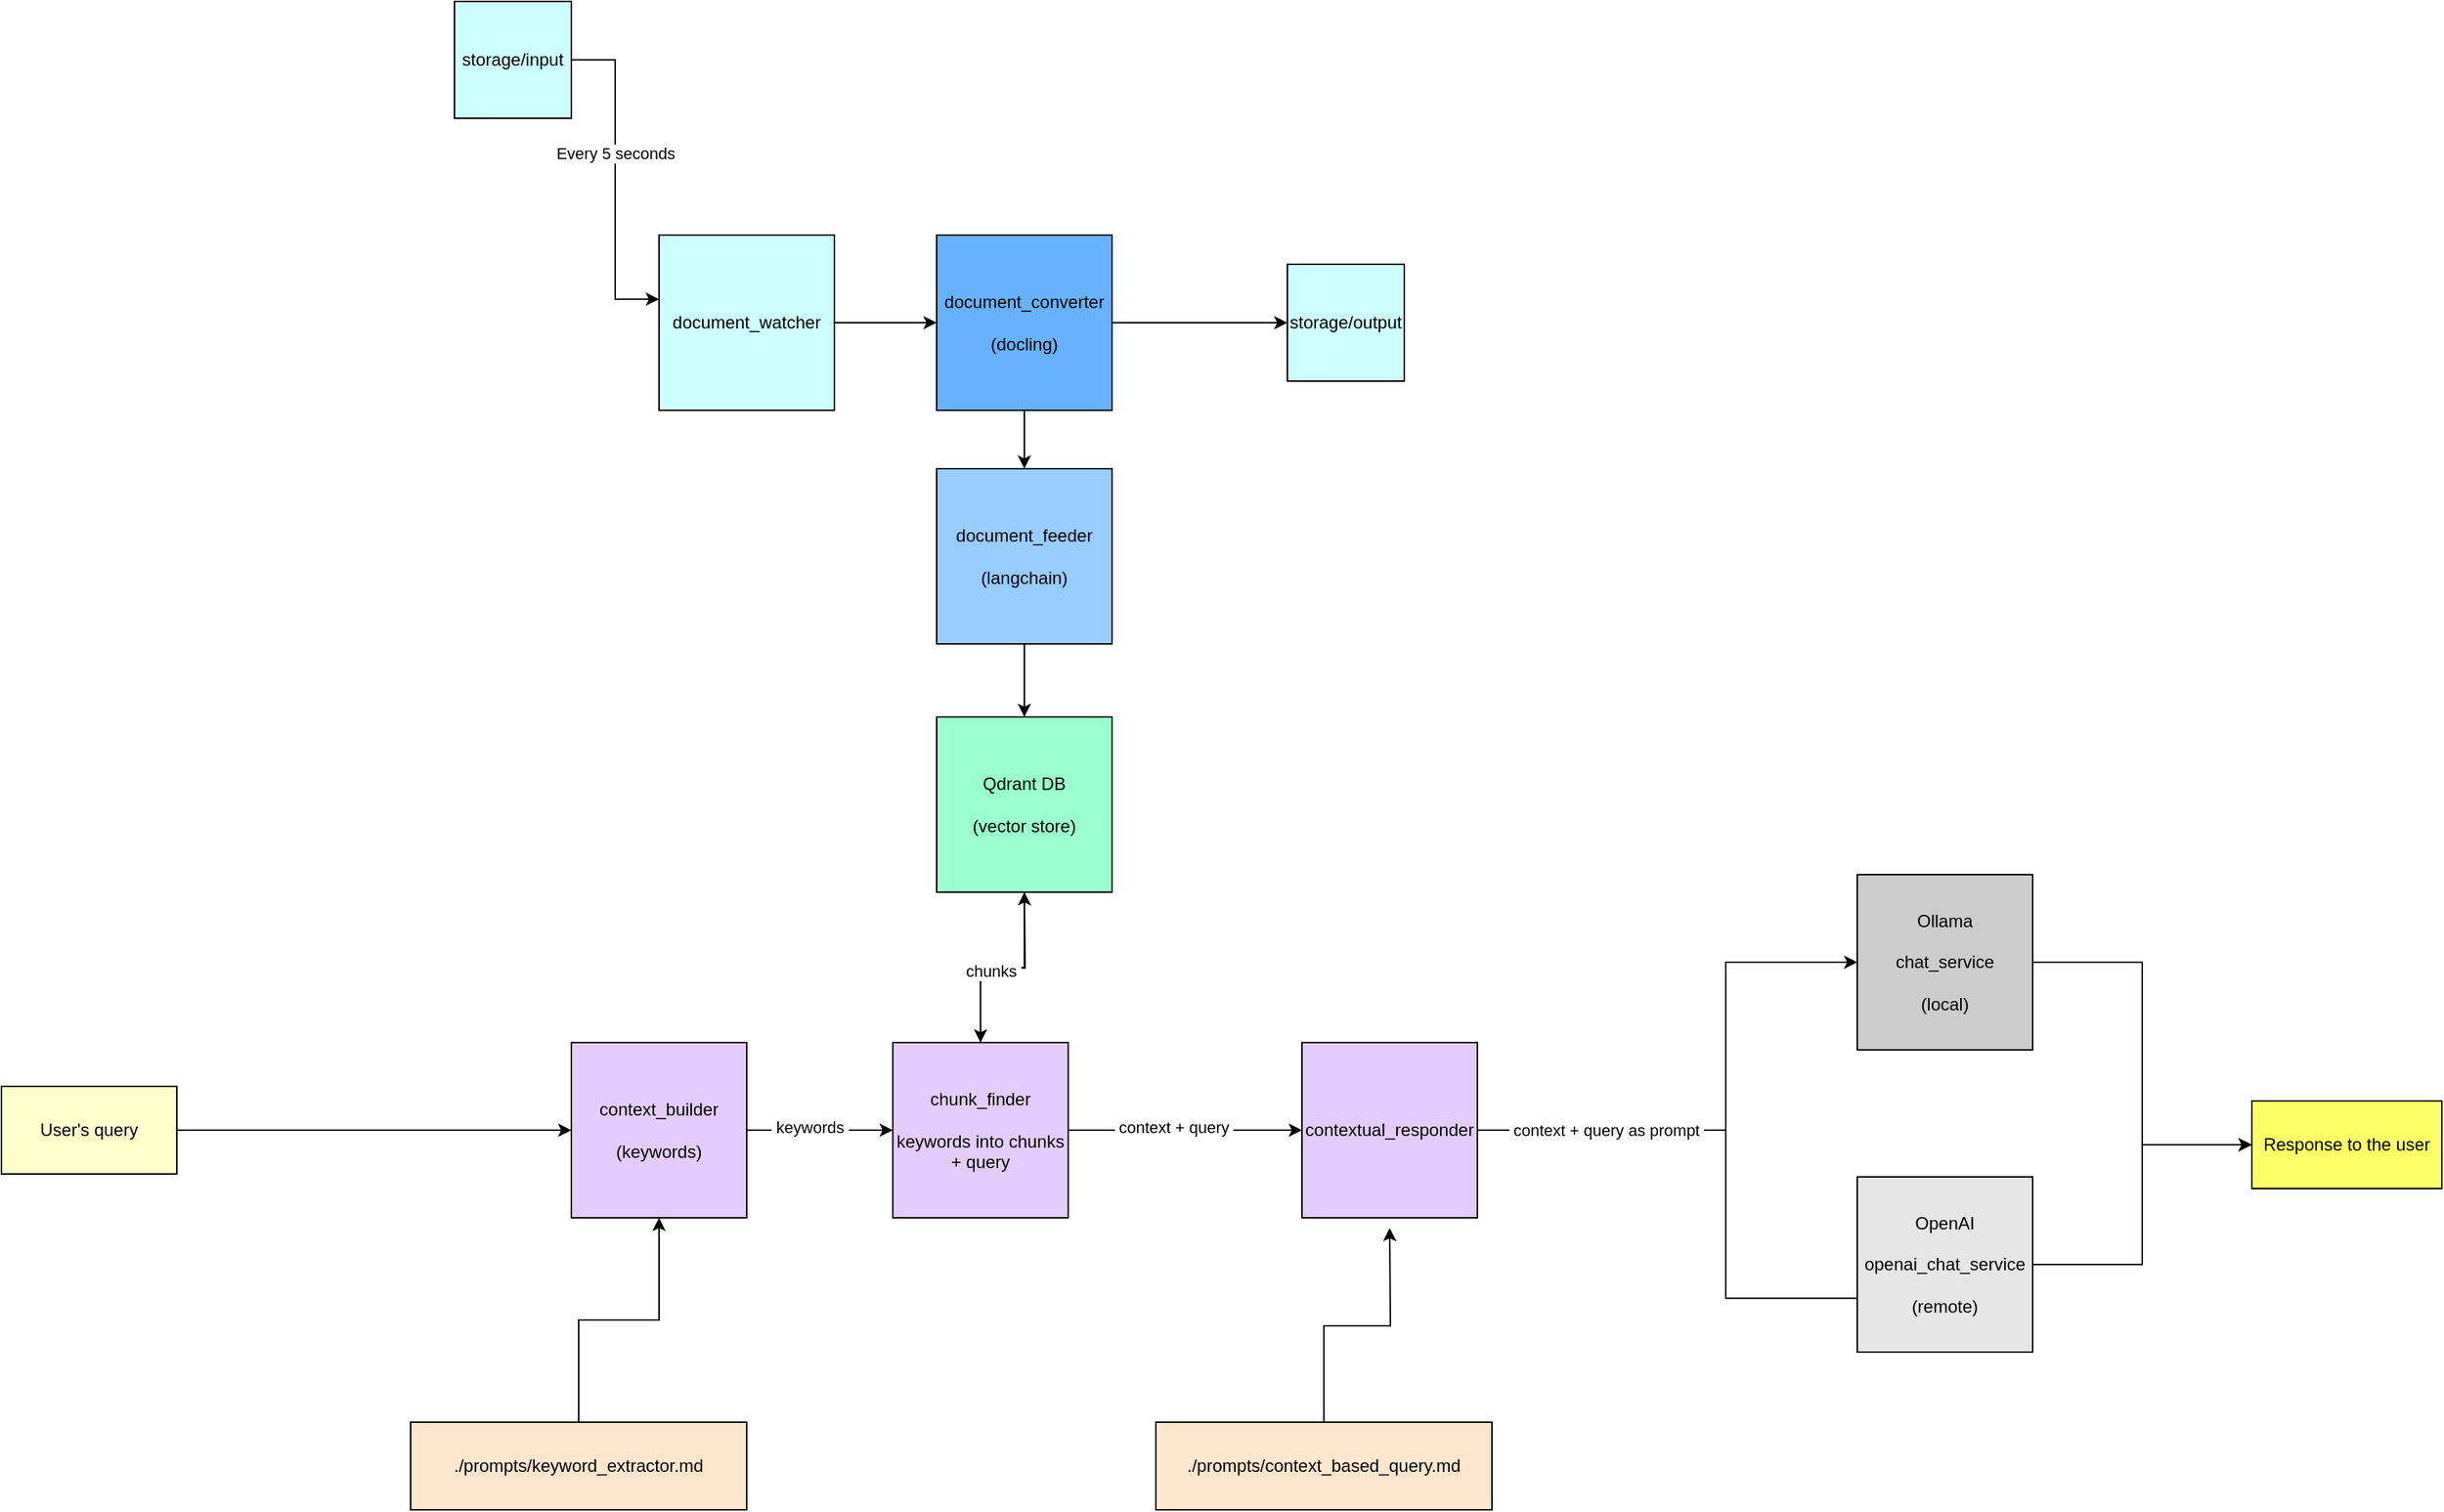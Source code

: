 <mxfile version="26.1.3">
  <diagram name="Page-1" id="XM1ZBGawyxWEK0_NPWgL">
    <mxGraphModel dx="2152" dy="791" grid="1" gridSize="10" guides="1" tooltips="1" connect="1" arrows="1" fold="1" page="1" pageScale="1" pageWidth="850" pageHeight="1100" math="0" shadow="0">
      <root>
        <mxCell id="0" />
        <mxCell id="1" parent="0" />
        <mxCell id="p0HgQfepdq-ZQboofAV0-19" style="edgeStyle=orthogonalEdgeStyle;rounded=0;orthogonalLoop=1;jettySize=auto;html=1;entryX=0.5;entryY=0;entryDx=0;entryDy=0;" edge="1" parent="1" source="p0HgQfepdq-ZQboofAV0-1" target="p0HgQfepdq-ZQboofAV0-11">
          <mxGeometry relative="1" as="geometry" />
        </mxCell>
        <mxCell id="p0HgQfepdq-ZQboofAV0-1" value="document_feeder&lt;div&gt;&lt;br&gt;&lt;/div&gt;&lt;div&gt;(langchain)&lt;/div&gt;" style="whiteSpace=wrap;html=1;aspect=fixed;fillColor=#99CCFF;" vertex="1" parent="1">
          <mxGeometry x="290" y="320" width="120" height="120" as="geometry" />
        </mxCell>
        <mxCell id="p0HgQfepdq-ZQboofAV0-14" style="edgeStyle=orthogonalEdgeStyle;rounded=0;orthogonalLoop=1;jettySize=auto;html=1;fillColor=#CCFFFF;" edge="1" parent="1" source="p0HgQfepdq-ZQboofAV0-2" target="p0HgQfepdq-ZQboofAV0-13">
          <mxGeometry relative="1" as="geometry" />
        </mxCell>
        <mxCell id="p0HgQfepdq-ZQboofAV0-2" value="document_watcher" style="whiteSpace=wrap;html=1;aspect=fixed;fillColor=#CCFFFF;" vertex="1" parent="1">
          <mxGeometry x="100" y="160" width="120" height="120" as="geometry" />
        </mxCell>
        <mxCell id="p0HgQfepdq-ZQboofAV0-4" value="storage/output" style="whiteSpace=wrap;html=1;aspect=fixed;fillColor=#CCFFFF;" vertex="1" parent="1">
          <mxGeometry x="530" y="180" width="80" height="80" as="geometry" />
        </mxCell>
        <mxCell id="p0HgQfepdq-ZQboofAV0-5" value="storage/input" style="whiteSpace=wrap;html=1;aspect=fixed;fillColor=#CCFFFF;" vertex="1" parent="1">
          <mxGeometry x="-40" width="80" height="80" as="geometry" />
        </mxCell>
        <mxCell id="p0HgQfepdq-ZQboofAV0-6" style="edgeStyle=orthogonalEdgeStyle;rounded=0;orthogonalLoop=1;jettySize=auto;html=1;entryX=0;entryY=0.366;entryDx=0;entryDy=0;entryPerimeter=0;fillColor=#CCFFFF;" edge="1" parent="1" source="p0HgQfepdq-ZQboofAV0-5" target="p0HgQfepdq-ZQboofAV0-2">
          <mxGeometry relative="1" as="geometry" />
        </mxCell>
        <mxCell id="p0HgQfepdq-ZQboofAV0-9" value="&amp;nbsp;Every 5 seconds&amp;nbsp;" style="edgeLabel;html=1;align=center;verticalAlign=middle;resizable=0;points=[];fillColor=#CCFFFF;" vertex="1" connectable="0" parent="p0HgQfepdq-ZQboofAV0-6">
          <mxGeometry x="-0.163" relative="1" as="geometry">
            <mxPoint as="offset" />
          </mxGeometry>
        </mxCell>
        <mxCell id="p0HgQfepdq-ZQboofAV0-44" style="edgeStyle=orthogonalEdgeStyle;rounded=0;orthogonalLoop=1;jettySize=auto;html=1;entryX=0.5;entryY=0;entryDx=0;entryDy=0;" edge="1" parent="1" source="p0HgQfepdq-ZQboofAV0-11" target="p0HgQfepdq-ZQboofAV0-41">
          <mxGeometry relative="1" as="geometry" />
        </mxCell>
        <mxCell id="p0HgQfepdq-ZQboofAV0-11" value="Qdrant DB&lt;div&gt;&lt;br&gt;&lt;div&gt;(vector store)&lt;/div&gt;&lt;/div&gt;" style="whiteSpace=wrap;html=1;aspect=fixed;fillColor=#99FFCC;" vertex="1" parent="1">
          <mxGeometry x="290" y="490" width="120" height="120" as="geometry" />
        </mxCell>
        <mxCell id="p0HgQfepdq-ZQboofAV0-15" style="edgeStyle=orthogonalEdgeStyle;rounded=0;orthogonalLoop=1;jettySize=auto;html=1;fillColor=#CCFFFF;" edge="1" parent="1" source="p0HgQfepdq-ZQboofAV0-13" target="p0HgQfepdq-ZQboofAV0-4">
          <mxGeometry relative="1" as="geometry" />
        </mxCell>
        <mxCell id="p0HgQfepdq-ZQboofAV0-16" style="edgeStyle=orthogonalEdgeStyle;rounded=0;orthogonalLoop=1;jettySize=auto;html=1;entryX=0.5;entryY=0;entryDx=0;entryDy=0;fillColor=#CCFFFF;" edge="1" parent="1" source="p0HgQfepdq-ZQboofAV0-13" target="p0HgQfepdq-ZQboofAV0-1">
          <mxGeometry relative="1" as="geometry" />
        </mxCell>
        <mxCell id="p0HgQfepdq-ZQboofAV0-13" value="document_converter&lt;div&gt;&lt;br&gt;&lt;/div&gt;&lt;div&gt;(docling)&lt;/div&gt;" style="whiteSpace=wrap;html=1;aspect=fixed;fillColor=#66B2FF;" vertex="1" parent="1">
          <mxGeometry x="290" y="160" width="120" height="120" as="geometry" />
        </mxCell>
        <mxCell id="p0HgQfepdq-ZQboofAV0-42" style="edgeStyle=orthogonalEdgeStyle;rounded=0;orthogonalLoop=1;jettySize=auto;html=1;entryX=0;entryY=0.5;entryDx=0;entryDy=0;" edge="1" parent="1" source="p0HgQfepdq-ZQboofAV0-20" target="p0HgQfepdq-ZQboofAV0-41">
          <mxGeometry relative="1" as="geometry" />
        </mxCell>
        <mxCell id="p0HgQfepdq-ZQboofAV0-48" value="&amp;nbsp;keywords&amp;nbsp;" style="edgeLabel;html=1;align=center;verticalAlign=middle;resizable=0;points=[];" vertex="1" connectable="0" parent="p0HgQfepdq-ZQboofAV0-42">
          <mxGeometry x="-0.155" y="2" relative="1" as="geometry">
            <mxPoint as="offset" />
          </mxGeometry>
        </mxCell>
        <mxCell id="p0HgQfepdq-ZQboofAV0-20" value="context_builder&lt;div&gt;&lt;br&gt;&lt;/div&gt;&lt;div&gt;(keywords)&lt;/div&gt;" style="whiteSpace=wrap;html=1;aspect=fixed;fillColor=#E5CCFF;" vertex="1" parent="1">
          <mxGeometry x="40" y="713" width="120" height="120" as="geometry" />
        </mxCell>
        <mxCell id="p0HgQfepdq-ZQboofAV0-24" style="edgeStyle=orthogonalEdgeStyle;rounded=0;orthogonalLoop=1;jettySize=auto;html=1;entryX=0;entryY=0.5;entryDx=0;entryDy=0;" edge="1" parent="1" source="p0HgQfepdq-ZQboofAV0-21" target="p0HgQfepdq-ZQboofAV0-22">
          <mxGeometry relative="1" as="geometry">
            <Array as="points">
              <mxPoint x="830" y="773" />
              <mxPoint x="830" y="658" />
            </Array>
          </mxGeometry>
        </mxCell>
        <mxCell id="p0HgQfepdq-ZQboofAV0-25" style="edgeStyle=orthogonalEdgeStyle;rounded=0;orthogonalLoop=1;jettySize=auto;html=1;" edge="1" parent="1" source="p0HgQfepdq-ZQboofAV0-21">
          <mxGeometry relative="1" as="geometry">
            <mxPoint x="990" y="888.059" as="targetPoint" />
            <Array as="points">
              <mxPoint x="830" y="773" />
              <mxPoint x="830" y="888" />
            </Array>
          </mxGeometry>
        </mxCell>
        <mxCell id="p0HgQfepdq-ZQboofAV0-26" value="&amp;nbsp;context + query as prompt&amp;nbsp;" style="edgeLabel;html=1;align=center;verticalAlign=middle;resizable=0;points=[];" vertex="1" connectable="0" parent="p0HgQfepdq-ZQboofAV0-25">
          <mxGeometry x="-0.795" y="3" relative="1" as="geometry">
            <mxPoint x="42" y="3" as="offset" />
          </mxGeometry>
        </mxCell>
        <mxCell id="p0HgQfepdq-ZQboofAV0-21" value="contextual_responder" style="whiteSpace=wrap;html=1;aspect=fixed;fillColor=#E5CCFF;" vertex="1" parent="1">
          <mxGeometry x="540" y="713" width="120" height="120" as="geometry" />
        </mxCell>
        <mxCell id="p0HgQfepdq-ZQboofAV0-30" style="edgeStyle=orthogonalEdgeStyle;rounded=0;orthogonalLoop=1;jettySize=auto;html=1;entryX=0;entryY=0.5;entryDx=0;entryDy=0;" edge="1" parent="1" source="p0HgQfepdq-ZQboofAV0-22" target="p0HgQfepdq-ZQboofAV0-29">
          <mxGeometry relative="1" as="geometry" />
        </mxCell>
        <mxCell id="p0HgQfepdq-ZQboofAV0-22" value="Ollama&lt;div&gt;&lt;br&gt;&lt;/div&gt;&lt;div&gt;chat_service&lt;br&gt;&lt;div&gt;&lt;br&gt;&lt;/div&gt;&lt;div&gt;(local)&lt;/div&gt;&lt;/div&gt;" style="whiteSpace=wrap;html=1;aspect=fixed;fillColor=#CCCCCC;" vertex="1" parent="1">
          <mxGeometry x="920" y="598" width="120" height="120" as="geometry" />
        </mxCell>
        <mxCell id="p0HgQfepdq-ZQboofAV0-31" style="edgeStyle=orthogonalEdgeStyle;rounded=0;orthogonalLoop=1;jettySize=auto;html=1;entryX=0;entryY=0.5;entryDx=0;entryDy=0;" edge="1" parent="1" source="p0HgQfepdq-ZQboofAV0-23" target="p0HgQfepdq-ZQboofAV0-29">
          <mxGeometry relative="1" as="geometry" />
        </mxCell>
        <mxCell id="p0HgQfepdq-ZQboofAV0-23" value="OpenAI&lt;div&gt;&lt;br&gt;&lt;/div&gt;&lt;div&gt;openai_chat_service&lt;br&gt;&lt;div&gt;&lt;br&gt;&lt;/div&gt;&lt;div&gt;(remote)&lt;/div&gt;&lt;/div&gt;" style="whiteSpace=wrap;html=1;aspect=fixed;fillColor=#E6E6E6;" vertex="1" parent="1">
          <mxGeometry x="920" y="805" width="120" height="120" as="geometry" />
        </mxCell>
        <mxCell id="p0HgQfepdq-ZQboofAV0-29" value="Response to the user" style="rounded=0;whiteSpace=wrap;html=1;fillColor=#FFFF66;" vertex="1" parent="1">
          <mxGeometry x="1190" y="753" width="130" height="60" as="geometry" />
        </mxCell>
        <mxCell id="p0HgQfepdq-ZQboofAV0-33" style="edgeStyle=orthogonalEdgeStyle;rounded=0;orthogonalLoop=1;jettySize=auto;html=1;entryX=0;entryY=0.5;entryDx=0;entryDy=0;" edge="1" parent="1" source="p0HgQfepdq-ZQboofAV0-32" target="p0HgQfepdq-ZQboofAV0-20">
          <mxGeometry relative="1" as="geometry" />
        </mxCell>
        <mxCell id="p0HgQfepdq-ZQboofAV0-32" value="User&#39;s query" style="rounded=0;whiteSpace=wrap;html=1;fillColor=#FFFFCC;" vertex="1" parent="1">
          <mxGeometry x="-350" y="743" width="120" height="60" as="geometry" />
        </mxCell>
        <mxCell id="p0HgQfepdq-ZQboofAV0-36" style="edgeStyle=orthogonalEdgeStyle;rounded=0;orthogonalLoop=1;jettySize=auto;html=1;" edge="1" parent="1" source="p0HgQfepdq-ZQboofAV0-35" target="p0HgQfepdq-ZQboofAV0-20">
          <mxGeometry relative="1" as="geometry" />
        </mxCell>
        <mxCell id="p0HgQfepdq-ZQboofAV0-35" value="./prompts/keyword_extractor.md" style="rounded=0;whiteSpace=wrap;html=1;fillColor=#FFE6CC;" vertex="1" parent="1">
          <mxGeometry x="-70" y="973" width="230" height="60" as="geometry" />
        </mxCell>
        <mxCell id="p0HgQfepdq-ZQboofAV0-73" style="edgeStyle=orthogonalEdgeStyle;rounded=0;orthogonalLoop=1;jettySize=auto;html=1;" edge="1" parent="1" source="p0HgQfepdq-ZQboofAV0-37">
          <mxGeometry relative="1" as="geometry">
            <mxPoint x="600" y="840" as="targetPoint" />
          </mxGeometry>
        </mxCell>
        <mxCell id="p0HgQfepdq-ZQboofAV0-37" value="./prompts/context_based_query.md" style="rounded=0;whiteSpace=wrap;html=1;fillColor=#FFE6CC;" vertex="1" parent="1">
          <mxGeometry x="440" y="973" width="230" height="60" as="geometry" />
        </mxCell>
        <mxCell id="p0HgQfepdq-ZQboofAV0-46" style="edgeStyle=orthogonalEdgeStyle;rounded=0;orthogonalLoop=1;jettySize=auto;html=1;" edge="1" parent="1" source="p0HgQfepdq-ZQboofAV0-41">
          <mxGeometry relative="1" as="geometry">
            <mxPoint x="350" y="610" as="targetPoint" />
          </mxGeometry>
        </mxCell>
        <mxCell id="p0HgQfepdq-ZQboofAV0-49" value="&amp;nbsp;chunks&amp;nbsp;" style="edgeLabel;html=1;align=center;verticalAlign=middle;resizable=0;points=[];" vertex="1" connectable="0" parent="p0HgQfepdq-ZQboofAV0-46">
          <mxGeometry x="-0.137" y="-2" relative="1" as="geometry">
            <mxPoint as="offset" />
          </mxGeometry>
        </mxCell>
        <mxCell id="p0HgQfepdq-ZQboofAV0-74" style="edgeStyle=orthogonalEdgeStyle;rounded=0;orthogonalLoop=1;jettySize=auto;html=1;entryX=0;entryY=0.5;entryDx=0;entryDy=0;" edge="1" parent="1" source="p0HgQfepdq-ZQboofAV0-41" target="p0HgQfepdq-ZQboofAV0-21">
          <mxGeometry relative="1" as="geometry" />
        </mxCell>
        <mxCell id="p0HgQfepdq-ZQboofAV0-75" value="&amp;nbsp;context + query&amp;nbsp;" style="edgeLabel;html=1;align=center;verticalAlign=middle;resizable=0;points=[];" vertex="1" connectable="0" parent="p0HgQfepdq-ZQboofAV0-74">
          <mxGeometry x="-0.109" y="2" relative="1" as="geometry">
            <mxPoint as="offset" />
          </mxGeometry>
        </mxCell>
        <mxCell id="p0HgQfepdq-ZQboofAV0-41" value="chunk_finder&lt;div&gt;&lt;br&gt;&lt;/div&gt;&lt;div&gt;keywords into chunks&lt;/div&gt;&lt;div&gt;+ query&lt;/div&gt;" style="whiteSpace=wrap;html=1;aspect=fixed;fillColor=#E5CCFF;" vertex="1" parent="1">
          <mxGeometry x="260" y="713" width="120" height="120" as="geometry" />
        </mxCell>
      </root>
    </mxGraphModel>
  </diagram>
</mxfile>
